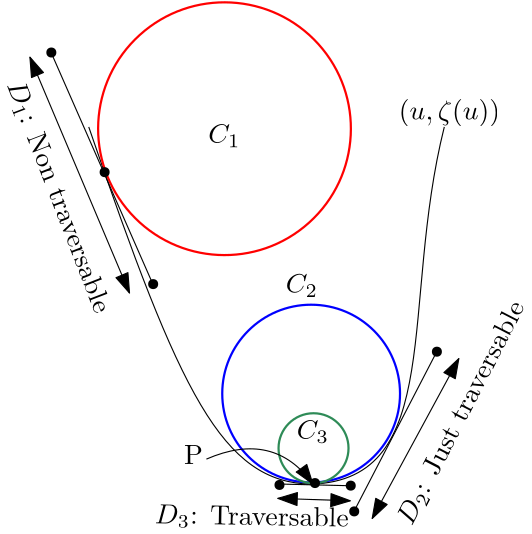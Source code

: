 <?xml version="1.0"?>
<!DOCTYPE ipe SYSTEM "ipe.dtd">
<ipe version="70107" creator="Ipe 7.2.2">
<info created="D:20180605122605" modified="D:20180605152813"/>
<ipestyle name="basic">
<symbol name="arrow/arc(spx)">
<path stroke="sym-stroke" fill="sym-stroke" pen="sym-pen">
0 0 m
-1 0.333 l
-1 -0.333 l
h
</path>
</symbol>
<symbol name="arrow/farc(spx)">
<path stroke="sym-stroke" fill="white" pen="sym-pen">
0 0 m
-1 0.333 l
-1 -0.333 l
h
</path>
</symbol>
<symbol name="arrow/ptarc(spx)">
<path stroke="sym-stroke" fill="sym-stroke" pen="sym-pen">
0 0 m
-1 0.333 l
-0.8 0 l
-1 -0.333 l
h
</path>
</symbol>
<symbol name="arrow/fptarc(spx)">
<path stroke="sym-stroke" fill="white" pen="sym-pen">
0 0 m
-1 0.333 l
-0.8 0 l
-1 -0.333 l
h
</path>
</symbol>
<symbol name="mark/circle(sx)" transformations="translations">
<path fill="sym-stroke">
0.6 0 0 0.6 0 0 e
0.4 0 0 0.4 0 0 e
</path>
</symbol>
<symbol name="mark/disk(sx)" transformations="translations">
<path fill="sym-stroke">
0.6 0 0 0.6 0 0 e
</path>
</symbol>
<symbol name="mark/fdisk(sfx)" transformations="translations">
<group>
<path fill="sym-fill">
0.5 0 0 0.5 0 0 e
</path>
<path fill="sym-stroke" fillrule="eofill">
0.6 0 0 0.6 0 0 e
0.4 0 0 0.4 0 0 e
</path>
</group>
</symbol>
<symbol name="mark/box(sx)" transformations="translations">
<path fill="sym-stroke" fillrule="eofill">
-0.6 -0.6 m
0.6 -0.6 l
0.6 0.6 l
-0.6 0.6 l
h
-0.4 -0.4 m
0.4 -0.4 l
0.4 0.4 l
-0.4 0.4 l
h
</path>
</symbol>
<symbol name="mark/square(sx)" transformations="translations">
<path fill="sym-stroke">
-0.6 -0.6 m
0.6 -0.6 l
0.6 0.6 l
-0.6 0.6 l
h
</path>
</symbol>
<symbol name="mark/fsquare(sfx)" transformations="translations">
<group>
<path fill="sym-fill">
-0.5 -0.5 m
0.5 -0.5 l
0.5 0.5 l
-0.5 0.5 l
h
</path>
<path fill="sym-stroke" fillrule="eofill">
-0.6 -0.6 m
0.6 -0.6 l
0.6 0.6 l
-0.6 0.6 l
h
-0.4 -0.4 m
0.4 -0.4 l
0.4 0.4 l
-0.4 0.4 l
h
</path>
</group>
</symbol>
<symbol name="mark/cross(sx)" transformations="translations">
<group>
<path fill="sym-stroke">
-0.43 -0.57 m
0.57 0.43 l
0.43 0.57 l
-0.57 -0.43 l
h
</path>
<path fill="sym-stroke">
-0.43 0.57 m
0.57 -0.43 l
0.43 -0.57 l
-0.57 0.43 l
h
</path>
</group>
</symbol>
<symbol name="arrow/fnormal(spx)">
<path stroke="sym-stroke" fill="white" pen="sym-pen">
0 0 m
-1 0.333 l
-1 -0.333 l
h
</path>
</symbol>
<symbol name="arrow/pointed(spx)">
<path stroke="sym-stroke" fill="sym-stroke" pen="sym-pen">
0 0 m
-1 0.333 l
-0.8 0 l
-1 -0.333 l
h
</path>
</symbol>
<symbol name="arrow/fpointed(spx)">
<path stroke="sym-stroke" fill="white" pen="sym-pen">
0 0 m
-1 0.333 l
-0.8 0 l
-1 -0.333 l
h
</path>
</symbol>
<symbol name="arrow/linear(spx)">
<path stroke="sym-stroke" pen="sym-pen">
-1 0.333 m
0 0 l
-1 -0.333 l
</path>
</symbol>
<symbol name="arrow/fdouble(spx)">
<path stroke="sym-stroke" fill="white" pen="sym-pen">
0 0 m
-1 0.333 l
-1 -0.333 l
h
-1 0 m
-2 0.333 l
-2 -0.333 l
h
</path>
</symbol>
<symbol name="arrow/double(spx)">
<path stroke="sym-stroke" fill="sym-stroke" pen="sym-pen">
0 0 m
-1 0.333 l
-1 -0.333 l
h
-1 0 m
-2 0.333 l
-2 -0.333 l
h
</path>
</symbol>
<pen name="heavier" value="0.8"/>
<pen name="fat" value="1.2"/>
<pen name="ultrafat" value="2"/>
<symbolsize name="large" value="5"/>
<symbolsize name="small" value="2"/>
<symbolsize name="tiny" value="1.1"/>
<arrowsize name="large" value="10"/>
<arrowsize name="small" value="5"/>
<arrowsize name="tiny" value="3"/>
<color name="red" value="1 0 0"/>
<color name="green" value="0 1 0"/>
<color name="blue" value="0 0 1"/>
<color name="yellow" value="1 1 0"/>
<color name="orange" value="1 0.647 0"/>
<color name="gold" value="1 0.843 0"/>
<color name="purple" value="0.627 0.125 0.941"/>
<color name="gray" value="0.745"/>
<color name="brown" value="0.647 0.165 0.165"/>
<color name="navy" value="0 0 0.502"/>
<color name="pink" value="1 0.753 0.796"/>
<color name="seagreen" value="0.18 0.545 0.341"/>
<color name="turquoise" value="0.251 0.878 0.816"/>
<color name="violet" value="0.933 0.51 0.933"/>
<color name="darkblue" value="0 0 0.545"/>
<color name="darkcyan" value="0 0.545 0.545"/>
<color name="darkgray" value="0.663"/>
<color name="darkgreen" value="0 0.392 0"/>
<color name="darkmagenta" value="0.545 0 0.545"/>
<color name="darkorange" value="1 0.549 0"/>
<color name="darkred" value="0.545 0 0"/>
<color name="lightblue" value="0.678 0.847 0.902"/>
<color name="lightcyan" value="0.878 1 1"/>
<color name="lightgray" value="0.827"/>
<color name="lightgreen" value="0.565 0.933 0.565"/>
<color name="lightyellow" value="1 1 0.878"/>
<dashstyle name="dashed" value="[4] 0"/>
<dashstyle name="dotted" value="[1 3] 0"/>
<dashstyle name="dash dotted" value="[4 2 1 2] 0"/>
<dashstyle name="dash dot dotted" value="[4 2 1 2 1 2] 0"/>
<textsize name="large" value="\large"/>
<textsize name="small" value="\small"/>
<textsize name="tiny" value="\tiny"/>
<textsize name="Large" value="\Large"/>
<textsize name="LARGE" value="\LARGE"/>
<textsize name="huge" value="\huge"/>
<textsize name="Huge" value="\Huge"/>
<textsize name="footnote" value="\footnotesize"/>
<textstyle name="center" begin="\begin{center}" end="\end{center}"/>
<textstyle name="itemize" begin="\begin{itemize}" end="\end{itemize}"/>
<textstyle name="item" begin="\begin{itemize}\item{}" end="\end{itemize}"/>
<gridsize name="4 pts" value="4"/>
<gridsize name="8 pts (~3 mm)" value="8"/>
<gridsize name="16 pts (~6 mm)" value="16"/>
<gridsize name="32 pts (~12 mm)" value="32"/>
<gridsize name="10 pts (~3.5 mm)" value="10"/>
<gridsize name="20 pts (~7 mm)" value="20"/>
<gridsize name="14 pts (~5 mm)" value="14"/>
<gridsize name="28 pts (~10 mm)" value="28"/>
<gridsize name="56 pts (~20 mm)" value="56"/>
<anglesize name="90 deg" value="90"/>
<anglesize name="60 deg" value="60"/>
<anglesize name="45 deg" value="45"/>
<anglesize name="30 deg" value="30"/>
<anglesize name="22.5 deg" value="22.5"/>
<opacity name="10%" value="0.1"/>
<opacity name="30%" value="0.3"/>
<opacity name="50%" value="0.5"/>
<opacity name="75%" value="0.75"/>
<tiling name="falling" angle="-60" step="4" width="1"/>
<tiling name="rising" angle="30" step="4" width="1"/>
</ipestyle>
<page>
<layer name="alpha"/>
<view layers="alpha" active="alpha"/>
<path layer="alpha" matrix="1 0 0 1 -8.66799 -223.727" stroke="blue" pen="heavier">
32 0 0 32 192 704 e
</path>
<path matrix="1 0 0 1 -8.7266 -223.727" stroke="black">
112 800 m
144.861 704.017
160 672
192.123 671.398 c
240.545 672.993
224 736
240 800 c
</path>
<path matrix="0.670041 -0.742324 0.742324 0.670041 -549.008 159.187" stroke="red" pen="heavier">
45.4976 0 0 45.4976 160.664 799.518 e
</path>
<path matrix="1 0 0 1 -15.9157 -211.016" stroke="seagreen" pen="heavier">
12.5935 0 0 12.5935 200.11 671.624 e
</path>
<use matrix="1 0 0 1 -20.977 -195.061" name="mark/disk(sx)" pos="205.7 643.126" size="normal" stroke="black"/>
<text matrix="1 0 0 1 -31.4952 -164.781" transformations="translations" pos="246.402 743.734" stroke="black" type="label" width="36.425" height="7.473" depth="2.49" valign="baseline">$(u,\zeta(u))$</text>
<text matrix="1 0 0 1 -20.977 -246.022" transformations="translations" pos="167.265 816.501" stroke="black" type="label" width="11.59" height="6.812" depth="1.49" valign="baseline">$C_1$</text>
<text matrix="1 0 0 1 -26.8572 -188.2" transformations="translations" pos="201.076 704.778" stroke="black" type="label" width="11.59" height="6.812" depth="1.49" valign="baseline">$C_2$</text>
<text matrix="1 0 0 1 -28.3272 -209.271" transformations="translations" pos="206.466 673.172" stroke="black" type="label" width="11.59" height="6.812" depth="1.49" valign="baseline">$C_3$</text>
<text matrix="25.6633 0 0 0.389331 -6173.34 197.138" transformations="translations" pos="245.912 662.147" stroke="black" type="label" width="6.78" height="6.808" depth="0" valign="baseline">P</text>
<path stroke="black" arrow="normal/normal">
145.63 456.69 m
169.895 467.237
183.954 447.719 c
</path>
<path matrix="1 0 0 1 -45.1665 -15.0555" stroke="black">
134.935 618.013 m
171.698 534.333 l
171.698 534.333 l
</path>
<use name="mark/disk(sx)" pos="126.463 519.692" size="normal" stroke="black"/>
<use name="mark/disk(sx)" pos="89.8041 603.064" size="normal" stroke="black"/>
<path stroke="black" arrow="normal/normal" rarrow="normal/normal">
82.0928 601.408 m
117.95 516.466 l
</path>
<text matrix="0.359708 -0.933065 0.933065 0.359708 -475.67 445.488" pos="61.5345 565.073" stroke="black" type="label" width="88.655" height="6.923" depth="1.49" valign="baseline">$D_1$:  Non traversable</text>
<path matrix="0.877497 -0.479582 0.479582 0.877497 -178.249 132.589" stroke="black">
184.434 447.894 m
183 512.915 l
183 512.915 l
</path>
<path matrix="0.973941 0 0 0.966245 -1.01362 18.5435" stroke="black" arrow="normal/normal" rarrow="normal/normal">
243.878 490.923 m
211.845 431.32 l
</path>
<text matrix="0.458645 0.88862 -0.88862 0.458645 693.484 118.689" pos="61.5345 565.073" stroke="black" type="label" width="89.126" height="6.923" depth="1.49" valign="baseline">$D_2$:  Just traversable</text>
<use matrix="1 0 0 1 -0.825423 0.0990507" name="mark/disk(sx)" pos="229.43 495.261" size="normal" stroke="black"/>
<use matrix="1 0 0 1 -0.675592 0.345648" name="mark/disk(sx)" pos="199.518 437.521" size="normal" stroke="black"/>
<path matrix="1 0 0 1 1.26264 -12.375" stroke="black">
171.323 460.078 m
196.699 459.465 l
196.699 459.465 l
</path>
<use matrix="1 0 0 1 -0.085844 1.15889" name="mark/disk(sx)" pos="197.679 445.98" size="normal" stroke="black"/>
<use matrix="1 0 0 1 0 0.42922" name="mark/disk(sx)" pos="171.935 446.961" size="normal" stroke="black"/>
<path stroke="black" arrow="normal/normal" rarrow="normal/normal">
171.323 442.547 m
197.434 441.689 l
</path>
<text matrix="0.999837 -0.0180983 0.0180983 0.999837 55.2605 -130.26" pos="61.5345 565.073" stroke="black" type="label" width="69.837" height="6.923" depth="1.49" valign="baseline">$D_3$:  Traversable</text>
<use name="mark/disk(sx)" pos="108.988 559.992" size="normal" stroke="black"/>
</page>
</ipe>
